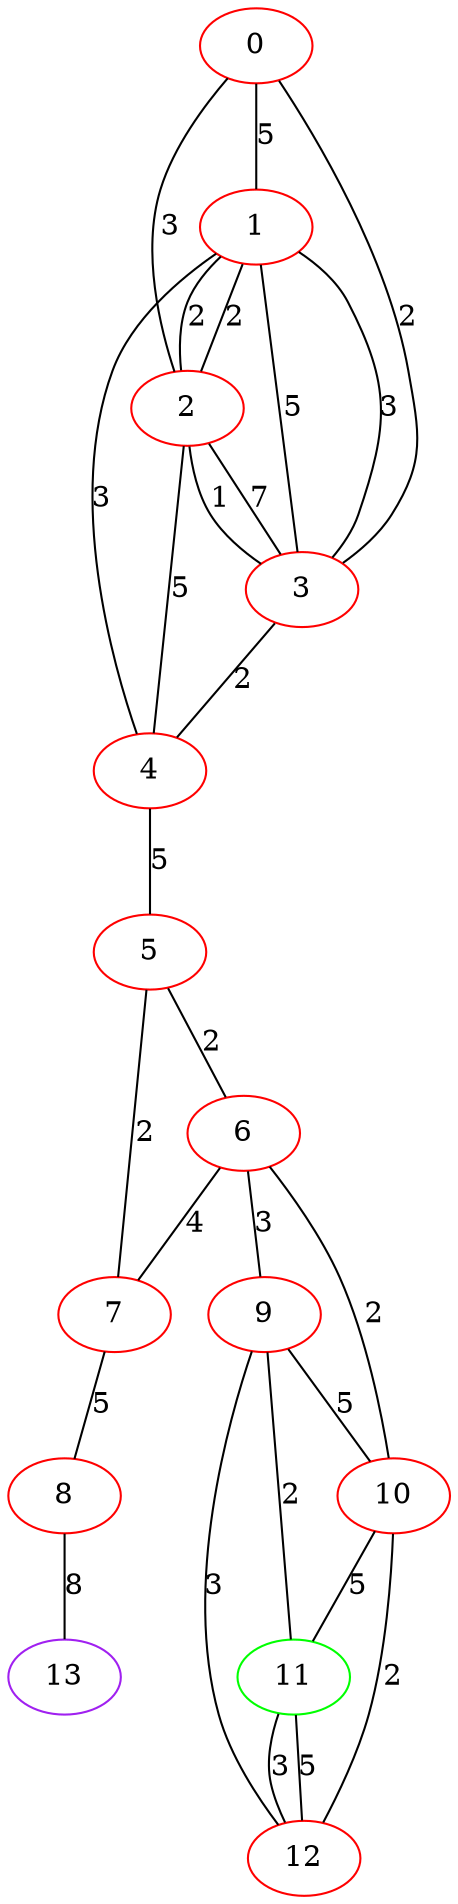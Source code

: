 graph "" {
0 [color=red, weight=1];
1 [color=red, weight=1];
2 [color=red, weight=1];
3 [color=red, weight=1];
4 [color=red, weight=1];
5 [color=red, weight=1];
6 [color=red, weight=1];
7 [color=red, weight=1];
8 [color=red, weight=1];
9 [color=red, weight=1];
10 [color=red, weight=1];
11 [color=green, weight=2];
12 [color=red, weight=1];
13 [color=purple, weight=4];
0 -- 1  [key=0, label=5];
0 -- 2  [key=0, label=3];
0 -- 3  [key=0, label=2];
1 -- 2  [key=0, label=2];
1 -- 2  [key=1, label=2];
1 -- 3  [key=0, label=3];
1 -- 3  [key=1, label=5];
1 -- 4  [key=0, label=3];
2 -- 3  [key=0, label=1];
2 -- 3  [key=1, label=7];
2 -- 4  [key=0, label=5];
3 -- 4  [key=0, label=2];
4 -- 5  [key=0, label=5];
5 -- 6  [key=0, label=2];
5 -- 7  [key=0, label=2];
6 -- 9  [key=0, label=3];
6 -- 10  [key=0, label=2];
6 -- 7  [key=0, label=4];
7 -- 8  [key=0, label=5];
8 -- 13  [key=0, label=8];
9 -- 10  [key=0, label=5];
9 -- 11  [key=0, label=2];
9 -- 12  [key=0, label=3];
10 -- 11  [key=0, label=5];
10 -- 12  [key=0, label=2];
11 -- 12  [key=0, label=5];
11 -- 12  [key=1, label=3];
}
